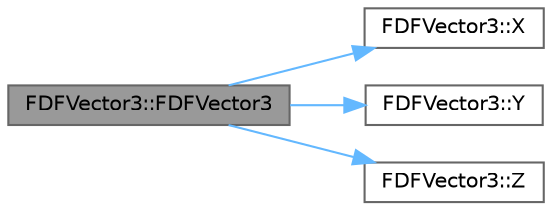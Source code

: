 digraph "FDFVector3::FDFVector3"
{
 // INTERACTIVE_SVG=YES
 // LATEX_PDF_SIZE
  bgcolor="transparent";
  edge [fontname=Helvetica,fontsize=10,labelfontname=Helvetica,labelfontsize=10];
  node [fontname=Helvetica,fontsize=10,shape=box,height=0.2,width=0.4];
  rankdir="LR";
  Node1 [id="Node000001",label="FDFVector3::FDFVector3",height=0.2,width=0.4,color="gray40", fillcolor="grey60", style="filled", fontcolor="black",tooltip=" "];
  Node1 -> Node2 [id="edge1_Node000001_Node000002",color="steelblue1",style="solid",tooltip=" "];
  Node2 [id="Node000002",label="FDFVector3::X",height=0.2,width=0.4,color="grey40", fillcolor="white", style="filled",URL="$d3/da0/structFDFVector3.html#aaa0813eaf94449414a1cbbc81caa37d0",tooltip=" "];
  Node1 -> Node3 [id="edge2_Node000001_Node000003",color="steelblue1",style="solid",tooltip=" "];
  Node3 [id="Node000003",label="FDFVector3::Y",height=0.2,width=0.4,color="grey40", fillcolor="white", style="filled",URL="$d3/da0/structFDFVector3.html#a02b2bcbfd891cb1f864381c2a5172c57",tooltip=" "];
  Node1 -> Node4 [id="edge3_Node000001_Node000004",color="steelblue1",style="solid",tooltip=" "];
  Node4 [id="Node000004",label="FDFVector3::Z",height=0.2,width=0.4,color="grey40", fillcolor="white", style="filled",URL="$d3/da0/structFDFVector3.html#a9a660beaf9ca559688744f0c5d41152b",tooltip=" "];
}
